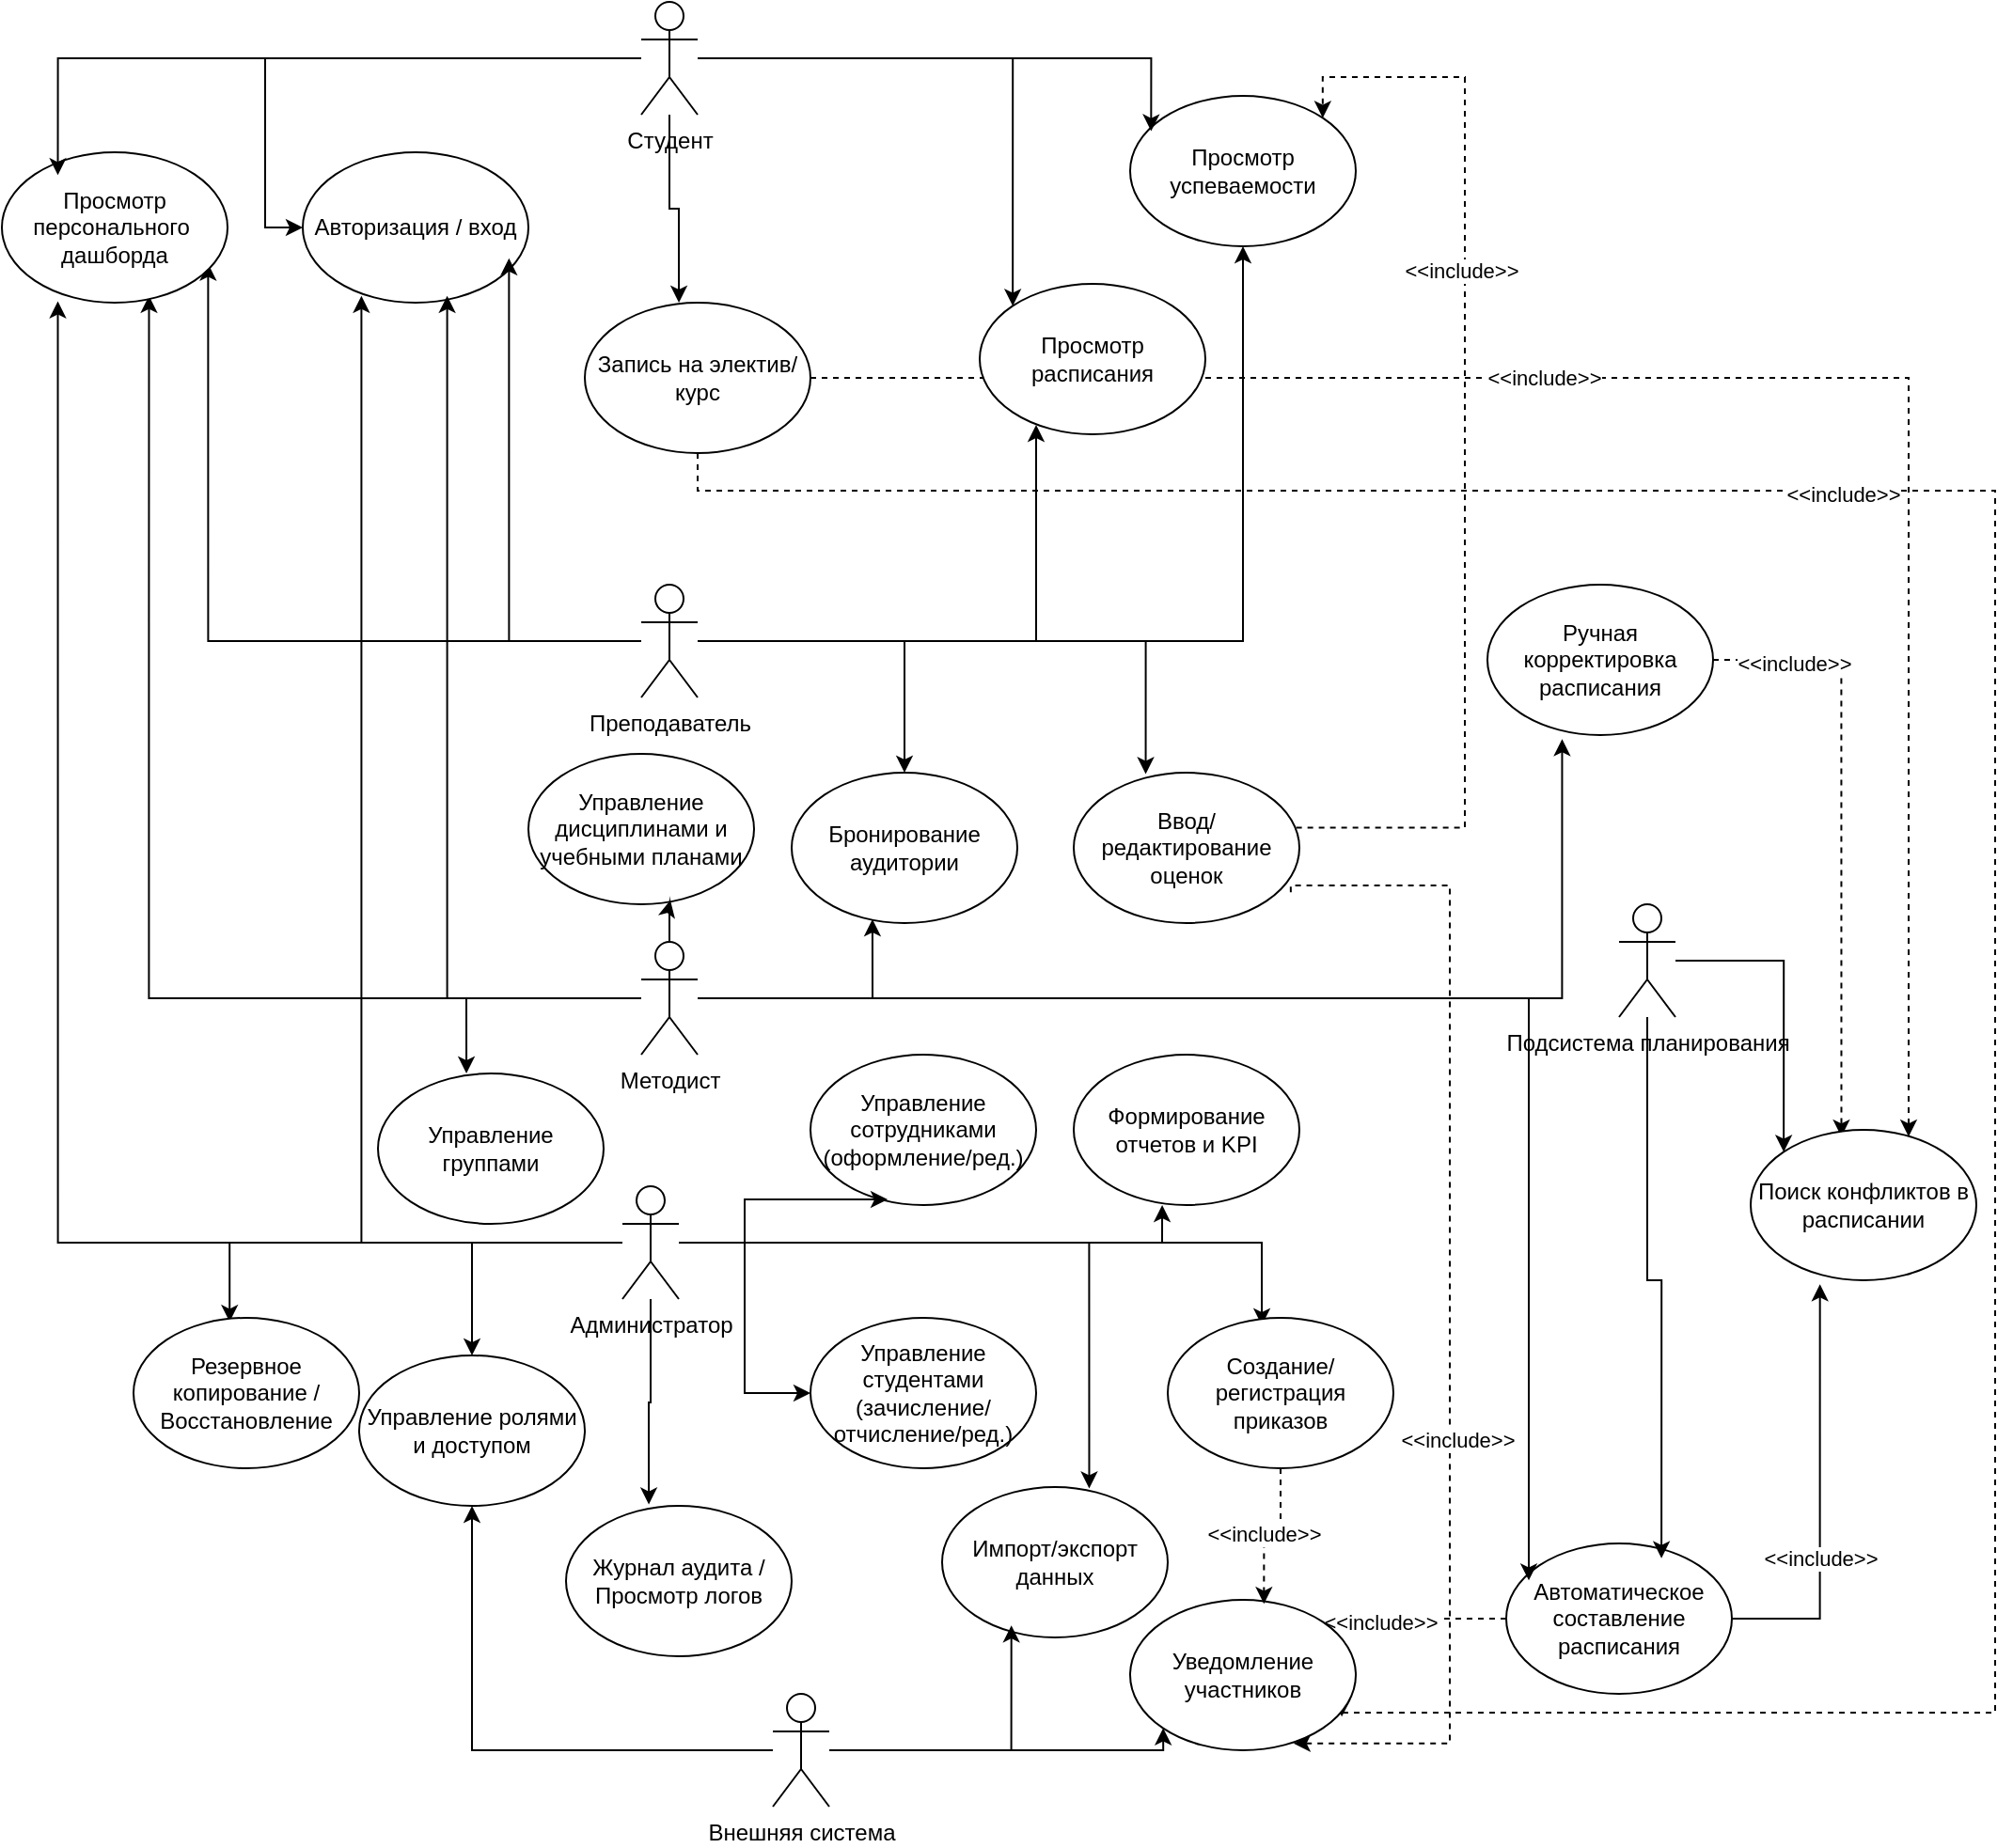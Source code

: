 <mxfile version="28.2.5">
  <diagram name="Страница — 1" id="anslVjtWo42_AeNKnI_F">
    <mxGraphModel dx="2796" dy="2295" grid="1" gridSize="10" guides="1" tooltips="1" connect="1" arrows="1" fold="1" page="1" pageScale="1" pageWidth="827" pageHeight="1169" math="0" shadow="0">
      <root>
        <mxCell id="0" />
        <mxCell id="1" parent="0" />
        <mxCell id="kUiguWs9lgzKMgI9lc4B-36" style="edgeStyle=orthogonalEdgeStyle;rounded=0;orthogonalLoop=1;jettySize=auto;html=1;entryX=0.914;entryY=0.741;entryDx=0;entryDy=0;entryPerimeter=0;" edge="1" parent="1" source="kUiguWs9lgzKMgI9lc4B-2" target="kUiguWs9lgzKMgI9lc4B-14">
          <mxGeometry relative="1" as="geometry" />
        </mxCell>
        <mxCell id="kUiguWs9lgzKMgI9lc4B-43" style="edgeStyle=orthogonalEdgeStyle;rounded=0;orthogonalLoop=1;jettySize=auto;html=1;entryX=0.319;entryY=0.009;entryDx=0;entryDy=0;entryPerimeter=0;" edge="1" parent="1" source="kUiguWs9lgzKMgI9lc4B-2" target="kUiguWs9lgzKMgI9lc4B-15">
          <mxGeometry relative="1" as="geometry">
            <Array as="points">
              <mxPoint x="258" y="-40" />
            </Array>
          </mxGeometry>
        </mxCell>
        <mxCell id="kUiguWs9lgzKMgI9lc4B-44" style="edgeStyle=orthogonalEdgeStyle;rounded=0;orthogonalLoop=1;jettySize=auto;html=1;" edge="1" parent="1" source="kUiguWs9lgzKMgI9lc4B-2" target="kUiguWs9lgzKMgI9lc4B-30">
          <mxGeometry relative="1" as="geometry" />
        </mxCell>
        <mxCell id="kUiguWs9lgzKMgI9lc4B-45" style="edgeStyle=orthogonalEdgeStyle;rounded=0;orthogonalLoop=1;jettySize=auto;html=1;entryX=0.5;entryY=0;entryDx=0;entryDy=0;" edge="1" parent="1" source="kUiguWs9lgzKMgI9lc4B-2" target="kUiguWs9lgzKMgI9lc4B-22">
          <mxGeometry relative="1" as="geometry" />
        </mxCell>
        <mxCell id="kUiguWs9lgzKMgI9lc4B-2" value="Преподаватель" style="shape=umlActor;verticalLabelPosition=bottom;verticalAlign=top;html=1;outlineConnect=0;" vertex="1" parent="1">
          <mxGeometry x="-10" y="-70" width="30" height="60" as="geometry" />
        </mxCell>
        <mxCell id="kUiguWs9lgzKMgI9lc4B-37" style="edgeStyle=orthogonalEdgeStyle;rounded=0;orthogonalLoop=1;jettySize=auto;html=1;entryX=0.652;entryY=0.955;entryDx=0;entryDy=0;entryPerimeter=0;" edge="1" parent="1" source="kUiguWs9lgzKMgI9lc4B-3" target="kUiguWs9lgzKMgI9lc4B-14">
          <mxGeometry relative="1" as="geometry">
            <mxPoint x="540" y="70" as="targetPoint" />
          </mxGeometry>
        </mxCell>
        <mxCell id="kUiguWs9lgzKMgI9lc4B-50" style="edgeStyle=orthogonalEdgeStyle;rounded=0;orthogonalLoop=1;jettySize=auto;html=1;entryX=0.358;entryY=0.975;entryDx=0;entryDy=0;entryPerimeter=0;" edge="1" parent="1" source="kUiguWs9lgzKMgI9lc4B-3" target="kUiguWs9lgzKMgI9lc4B-22">
          <mxGeometry relative="1" as="geometry" />
        </mxCell>
        <mxCell id="kUiguWs9lgzKMgI9lc4B-3" value="Методист" style="shape=umlActor;verticalLabelPosition=bottom;verticalAlign=top;html=1;outlineConnect=0;" vertex="1" parent="1">
          <mxGeometry x="-10" y="120" width="30" height="60" as="geometry" />
        </mxCell>
        <mxCell id="kUiguWs9lgzKMgI9lc4B-51" style="edgeStyle=orthogonalEdgeStyle;rounded=0;orthogonalLoop=1;jettySize=auto;html=1;entryX=0;entryY=0.5;entryDx=0;entryDy=0;" edge="1" parent="1" source="kUiguWs9lgzKMgI9lc4B-4" target="kUiguWs9lgzKMgI9lc4B-10">
          <mxGeometry relative="1" as="geometry" />
        </mxCell>
        <mxCell id="kUiguWs9lgzKMgI9lc4B-53" style="edgeStyle=orthogonalEdgeStyle;rounded=0;orthogonalLoop=1;jettySize=auto;html=1;entryX=0.417;entryY=0.05;entryDx=0;entryDy=0;entryPerimeter=0;" edge="1" parent="1" source="kUiguWs9lgzKMgI9lc4B-4" target="kUiguWs9lgzKMgI9lc4B-18">
          <mxGeometry relative="1" as="geometry" />
        </mxCell>
        <mxCell id="kUiguWs9lgzKMgI9lc4B-54" style="edgeStyle=orthogonalEdgeStyle;rounded=0;orthogonalLoop=1;jettySize=auto;html=1;entryX=0.392;entryY=1;entryDx=0;entryDy=0;entryPerimeter=0;" edge="1" parent="1" source="kUiguWs9lgzKMgI9lc4B-4" target="kUiguWs9lgzKMgI9lc4B-25">
          <mxGeometry relative="1" as="geometry" />
        </mxCell>
        <mxCell id="kUiguWs9lgzKMgI9lc4B-56" style="edgeStyle=orthogonalEdgeStyle;rounded=0;orthogonalLoop=1;jettySize=auto;html=1;entryX=0.426;entryY=0.027;entryDx=0;entryDy=0;entryPerimeter=0;" edge="1" parent="1" source="kUiguWs9lgzKMgI9lc4B-4" target="kUiguWs9lgzKMgI9lc4B-20">
          <mxGeometry relative="1" as="geometry" />
        </mxCell>
        <mxCell id="kUiguWs9lgzKMgI9lc4B-58" style="edgeStyle=orthogonalEdgeStyle;rounded=0;orthogonalLoop=1;jettySize=auto;html=1;entryX=0.652;entryY=0.009;entryDx=0;entryDy=0;entryPerimeter=0;" edge="1" parent="1" source="kUiguWs9lgzKMgI9lc4B-4" target="kUiguWs9lgzKMgI9lc4B-21">
          <mxGeometry relative="1" as="geometry" />
        </mxCell>
        <mxCell id="kUiguWs9lgzKMgI9lc4B-4" value="Администратор" style="shape=umlActor;verticalLabelPosition=bottom;verticalAlign=top;html=1;outlineConnect=0;" vertex="1" parent="1">
          <mxGeometry x="-20" y="250" width="30" height="60" as="geometry" />
        </mxCell>
        <mxCell id="kUiguWs9lgzKMgI9lc4B-5" value="Внешняя система" style="shape=umlActor;verticalLabelPosition=bottom;verticalAlign=top;html=1;outlineConnect=0;" vertex="1" parent="1">
          <mxGeometry x="60" y="520" width="30" height="60" as="geometry" />
        </mxCell>
        <mxCell id="kUiguWs9lgzKMgI9lc4B-31" style="edgeStyle=orthogonalEdgeStyle;rounded=0;orthogonalLoop=1;jettySize=auto;html=1;entryX=0;entryY=0.5;entryDx=0;entryDy=0;" edge="1" parent="1" source="kUiguWs9lgzKMgI9lc4B-6" target="kUiguWs9lgzKMgI9lc4B-13">
          <mxGeometry relative="1" as="geometry" />
        </mxCell>
        <mxCell id="kUiguWs9lgzKMgI9lc4B-39" style="edgeStyle=orthogonalEdgeStyle;rounded=0;orthogonalLoop=1;jettySize=auto;html=1;entryX=0;entryY=0;entryDx=0;entryDy=0;" edge="1" parent="1" source="kUiguWs9lgzKMgI9lc4B-6" target="kUiguWs9lgzKMgI9lc4B-12">
          <mxGeometry relative="1" as="geometry" />
        </mxCell>
        <mxCell id="kUiguWs9lgzKMgI9lc4B-6" value="Студент" style="shape=umlActor;verticalLabelPosition=bottom;verticalAlign=top;html=1;outlineConnect=0;" vertex="1" parent="1">
          <mxGeometry x="-10" y="-380" width="30" height="60" as="geometry" />
        </mxCell>
        <mxCell id="kUiguWs9lgzKMgI9lc4B-7" value="Подсистема планирования" style="shape=umlActor;verticalLabelPosition=bottom;verticalAlign=top;html=1;outlineConnect=0;" vertex="1" parent="1">
          <mxGeometry x="510" y="100" width="30" height="60" as="geometry" />
        </mxCell>
        <mxCell id="kUiguWs9lgzKMgI9lc4B-10" value="Управление студентами (зачисление/отчисление/ред.)" style="ellipse;whiteSpace=wrap;html=1;" vertex="1" parent="1">
          <mxGeometry x="80" y="320" width="120" height="80" as="geometry" />
        </mxCell>
        <mxCell id="kUiguWs9lgzKMgI9lc4B-73" style="edgeStyle=orthogonalEdgeStyle;rounded=0;orthogonalLoop=1;jettySize=auto;html=1;entryX=0.7;entryY=0.045;entryDx=0;entryDy=0;dashed=1;entryPerimeter=0;" edge="1" parent="1" source="kUiguWs9lgzKMgI9lc4B-11" target="kUiguWs9lgzKMgI9lc4B-26">
          <mxGeometry relative="1" as="geometry" />
        </mxCell>
        <mxCell id="kUiguWs9lgzKMgI9lc4B-74" value="&amp;lt;&amp;lt;include&amp;gt;&amp;gt;" style="edgeLabel;html=1;align=center;verticalAlign=middle;resizable=0;points=[];" vertex="1" connectable="0" parent="kUiguWs9lgzKMgI9lc4B-73">
          <mxGeometry x="-0.211" relative="1" as="geometry">
            <mxPoint as="offset" />
          </mxGeometry>
        </mxCell>
        <mxCell id="kUiguWs9lgzKMgI9lc4B-75" style="edgeStyle=orthogonalEdgeStyle;rounded=0;orthogonalLoop=1;jettySize=auto;html=1;entryX=0.938;entryY=0.777;entryDx=0;entryDy=0;dashed=1;entryPerimeter=0;" edge="1" parent="1" source="kUiguWs9lgzKMgI9lc4B-11" target="kUiguWs9lgzKMgI9lc4B-28">
          <mxGeometry relative="1" as="geometry">
            <Array as="points">
              <mxPoint x="20" y="-120" />
              <mxPoint x="710" y="-120" />
              <mxPoint x="710" y="530" />
              <mxPoint x="363" y="530" />
            </Array>
          </mxGeometry>
        </mxCell>
        <mxCell id="kUiguWs9lgzKMgI9lc4B-76" value="&amp;lt;&amp;lt;include&amp;gt;&amp;gt;" style="edgeLabel;html=1;align=center;verticalAlign=middle;resizable=0;points=[];" vertex="1" connectable="0" parent="kUiguWs9lgzKMgI9lc4B-75">
          <mxGeometry x="-0.264" y="-2" relative="1" as="geometry">
            <mxPoint as="offset" />
          </mxGeometry>
        </mxCell>
        <mxCell id="kUiguWs9lgzKMgI9lc4B-11" value="Запись на электив/курс" style="ellipse;whiteSpace=wrap;html=1;" vertex="1" parent="1">
          <mxGeometry x="-40" y="-220" width="120" height="80" as="geometry" />
        </mxCell>
        <mxCell id="kUiguWs9lgzKMgI9lc4B-12" value="Просмотр расписания" style="ellipse;whiteSpace=wrap;html=1;" vertex="1" parent="1">
          <mxGeometry x="170" y="-230" width="120" height="80" as="geometry" />
        </mxCell>
        <mxCell id="kUiguWs9lgzKMgI9lc4B-13" value="Авторизация / вход" style="ellipse;whiteSpace=wrap;html=1;" vertex="1" parent="1">
          <mxGeometry x="-190" y="-300" width="120" height="80" as="geometry" />
        </mxCell>
        <mxCell id="kUiguWs9lgzKMgI9lc4B-14" value="Просмотр персонального&amp;nbsp;&lt;div&gt;&lt;span style=&quot;background-color: transparent; color: light-dark(rgb(0, 0, 0), rgb(255, 255, 255));&quot;&gt;дашборда&lt;/span&gt;&lt;/div&gt;" style="ellipse;whiteSpace=wrap;html=1;" vertex="1" parent="1">
          <mxGeometry x="-350" y="-300" width="120" height="80" as="geometry" />
        </mxCell>
        <mxCell id="kUiguWs9lgzKMgI9lc4B-15" value="Ввод/редактирование оценок" style="ellipse;whiteSpace=wrap;html=1;" vertex="1" parent="1">
          <mxGeometry x="220" y="30" width="120" height="80" as="geometry" />
        </mxCell>
        <mxCell id="kUiguWs9lgzKMgI9lc4B-16" value="Управление группами" style="ellipse;whiteSpace=wrap;html=1;" vertex="1" parent="1">
          <mxGeometry x="-150" y="190" width="120" height="80" as="geometry" />
        </mxCell>
        <mxCell id="kUiguWs9lgzKMgI9lc4B-67" style="edgeStyle=orthogonalEdgeStyle;rounded=0;orthogonalLoop=1;jettySize=auto;html=1;entryX=0.402;entryY=0.045;entryDx=0;entryDy=0;dashed=1;entryPerimeter=0;" edge="1" parent="1" source="kUiguWs9lgzKMgI9lc4B-17" target="kUiguWs9lgzKMgI9lc4B-26">
          <mxGeometry relative="1" as="geometry" />
        </mxCell>
        <mxCell id="kUiguWs9lgzKMgI9lc4B-68" value="&amp;lt;&amp;lt;include&amp;gt;&amp;gt;" style="edgeLabel;html=1;align=center;verticalAlign=middle;resizable=0;points=[];" vertex="1" connectable="0" parent="kUiguWs9lgzKMgI9lc4B-67">
          <mxGeometry x="-0.735" y="-2" relative="1" as="geometry">
            <mxPoint as="offset" />
          </mxGeometry>
        </mxCell>
        <mxCell id="kUiguWs9lgzKMgI9lc4B-17" value="Ручная корректировка расписания" style="ellipse;whiteSpace=wrap;html=1;" vertex="1" parent="1">
          <mxGeometry x="440" y="-70" width="120" height="80" as="geometry" />
        </mxCell>
        <mxCell id="kUiguWs9lgzKMgI9lc4B-18" value="Создание/регистрация приказов" style="ellipse;whiteSpace=wrap;html=1;" vertex="1" parent="1">
          <mxGeometry x="270" y="320" width="120" height="80" as="geometry" />
        </mxCell>
        <mxCell id="kUiguWs9lgzKMgI9lc4B-19" value="Журнал аудита / Просмотр логов" style="ellipse;whiteSpace=wrap;html=1;" vertex="1" parent="1">
          <mxGeometry x="-50" y="420" width="120" height="80" as="geometry" />
        </mxCell>
        <mxCell id="kUiguWs9lgzKMgI9lc4B-20" value="Резервное копирование / Восстановление" style="ellipse;whiteSpace=wrap;html=1;" vertex="1" parent="1">
          <mxGeometry x="-280" y="320" width="120" height="80" as="geometry" />
        </mxCell>
        <mxCell id="kUiguWs9lgzKMgI9lc4B-21" value="Импорт/экспорт данных" style="ellipse;whiteSpace=wrap;html=1;" vertex="1" parent="1">
          <mxGeometry x="150" y="410" width="120" height="80" as="geometry" />
        </mxCell>
        <mxCell id="kUiguWs9lgzKMgI9lc4B-22" value="Бронирование аудитории" style="ellipse;whiteSpace=wrap;html=1;" vertex="1" parent="1">
          <mxGeometry x="70" y="30" width="120" height="80" as="geometry" />
        </mxCell>
        <mxCell id="kUiguWs9lgzKMgI9lc4B-65" style="edgeStyle=orthogonalEdgeStyle;rounded=0;orthogonalLoop=1;jettySize=auto;html=1;entryX=0.307;entryY=1.027;entryDx=0;entryDy=0;entryPerimeter=0;" edge="1" parent="1" source="kUiguWs9lgzKMgI9lc4B-23" target="kUiguWs9lgzKMgI9lc4B-26">
          <mxGeometry relative="1" as="geometry" />
        </mxCell>
        <mxCell id="kUiguWs9lgzKMgI9lc4B-66" value="&amp;lt;&amp;lt;include&amp;gt;&amp;gt;" style="edgeLabel;html=1;align=center;verticalAlign=middle;resizable=0;points=[];" vertex="1" connectable="0" parent="kUiguWs9lgzKMgI9lc4B-65">
          <mxGeometry x="-0.291" relative="1" as="geometry">
            <mxPoint as="offset" />
          </mxGeometry>
        </mxCell>
        <mxCell id="kUiguWs9lgzKMgI9lc4B-69" style="edgeStyle=orthogonalEdgeStyle;rounded=0;orthogonalLoop=1;jettySize=auto;html=1;entryX=1;entryY=0;entryDx=0;entryDy=0;dashed=1;" edge="1" parent="1" source="kUiguWs9lgzKMgI9lc4B-23" target="kUiguWs9lgzKMgI9lc4B-28">
          <mxGeometry relative="1" as="geometry" />
        </mxCell>
        <mxCell id="kUiguWs9lgzKMgI9lc4B-70" value="&amp;lt;&amp;lt;include&amp;gt;&amp;gt;" style="edgeLabel;html=1;align=center;verticalAlign=middle;resizable=0;points=[];" vertex="1" connectable="0" parent="kUiguWs9lgzKMgI9lc4B-69">
          <mxGeometry x="0.387" relative="1" as="geometry">
            <mxPoint as="offset" />
          </mxGeometry>
        </mxCell>
        <mxCell id="kUiguWs9lgzKMgI9lc4B-23" value="Автоматическое составление расписания" style="ellipse;whiteSpace=wrap;html=1;" vertex="1" parent="1">
          <mxGeometry x="450" y="440" width="120" height="80" as="geometry" />
        </mxCell>
        <mxCell id="kUiguWs9lgzKMgI9lc4B-24" value="Управление дисциплинами и учебными планами" style="ellipse;whiteSpace=wrap;html=1;" vertex="1" parent="1">
          <mxGeometry x="-70" y="20" width="120" height="80" as="geometry" />
        </mxCell>
        <mxCell id="kUiguWs9lgzKMgI9lc4B-25" value="Формирование отчетов и KPI" style="ellipse;whiteSpace=wrap;html=1;" vertex="1" parent="1">
          <mxGeometry x="220" y="180" width="120" height="80" as="geometry" />
        </mxCell>
        <mxCell id="kUiguWs9lgzKMgI9lc4B-26" value="Поиск конфликтов в расписании" style="ellipse;whiteSpace=wrap;html=1;" vertex="1" parent="1">
          <mxGeometry x="580" y="220" width="120" height="80" as="geometry" />
        </mxCell>
        <mxCell id="kUiguWs9lgzKMgI9lc4B-27" value="Управление ролями и доступом" style="ellipse;whiteSpace=wrap;html=1;" vertex="1" parent="1">
          <mxGeometry x="-160" y="340" width="120" height="80" as="geometry" />
        </mxCell>
        <mxCell id="kUiguWs9lgzKMgI9lc4B-28" value="Уведомление участников" style="ellipse;whiteSpace=wrap;html=1;" vertex="1" parent="1">
          <mxGeometry x="250" y="470" width="120" height="80" as="geometry" />
        </mxCell>
        <mxCell id="kUiguWs9lgzKMgI9lc4B-29" value="Управление сотрудниками&lt;div&gt;(оформление/ред.)&lt;/div&gt;" style="ellipse;whiteSpace=wrap;html=1;" vertex="1" parent="1">
          <mxGeometry x="80" y="180" width="120" height="80" as="geometry" />
        </mxCell>
        <mxCell id="kUiguWs9lgzKMgI9lc4B-30" value="Просмотр успеваемости" style="ellipse;whiteSpace=wrap;html=1;" vertex="1" parent="1">
          <mxGeometry x="250" y="-330" width="120" height="80" as="geometry" />
        </mxCell>
        <mxCell id="kUiguWs9lgzKMgI9lc4B-32" style="edgeStyle=orthogonalEdgeStyle;rounded=0;orthogonalLoop=1;jettySize=auto;html=1;entryX=0.914;entryY=0.705;entryDx=0;entryDy=0;entryPerimeter=0;" edge="1" parent="1" source="kUiguWs9lgzKMgI9lc4B-2" target="kUiguWs9lgzKMgI9lc4B-13">
          <mxGeometry relative="1" as="geometry" />
        </mxCell>
        <mxCell id="kUiguWs9lgzKMgI9lc4B-33" style="edgeStyle=orthogonalEdgeStyle;rounded=0;orthogonalLoop=1;jettySize=auto;html=1;entryX=0.64;entryY=0.955;entryDx=0;entryDy=0;entryPerimeter=0;" edge="1" parent="1" source="kUiguWs9lgzKMgI9lc4B-3" target="kUiguWs9lgzKMgI9lc4B-13">
          <mxGeometry relative="1" as="geometry" />
        </mxCell>
        <mxCell id="kUiguWs9lgzKMgI9lc4B-34" style="edgeStyle=orthogonalEdgeStyle;rounded=0;orthogonalLoop=1;jettySize=auto;html=1;entryX=0.26;entryY=0.955;entryDx=0;entryDy=0;entryPerimeter=0;" edge="1" parent="1" source="kUiguWs9lgzKMgI9lc4B-4" target="kUiguWs9lgzKMgI9lc4B-13">
          <mxGeometry relative="1" as="geometry" />
        </mxCell>
        <mxCell id="kUiguWs9lgzKMgI9lc4B-35" style="edgeStyle=orthogonalEdgeStyle;rounded=0;orthogonalLoop=1;jettySize=auto;html=1;entryX=0.248;entryY=0.152;entryDx=0;entryDy=0;entryPerimeter=0;" edge="1" parent="1" source="kUiguWs9lgzKMgI9lc4B-6" target="kUiguWs9lgzKMgI9lc4B-14">
          <mxGeometry relative="1" as="geometry" />
        </mxCell>
        <mxCell id="kUiguWs9lgzKMgI9lc4B-38" style="edgeStyle=orthogonalEdgeStyle;rounded=0;orthogonalLoop=1;jettySize=auto;html=1;entryX=0.248;entryY=0.991;entryDx=0;entryDy=0;entryPerimeter=0;" edge="1" parent="1" source="kUiguWs9lgzKMgI9lc4B-4" target="kUiguWs9lgzKMgI9lc4B-14">
          <mxGeometry relative="1" as="geometry" />
        </mxCell>
        <mxCell id="kUiguWs9lgzKMgI9lc4B-40" style="edgeStyle=orthogonalEdgeStyle;rounded=0;orthogonalLoop=1;jettySize=auto;html=1;entryX=0.417;entryY=0;entryDx=0;entryDy=0;entryPerimeter=0;" edge="1" parent="1" source="kUiguWs9lgzKMgI9lc4B-6" target="kUiguWs9lgzKMgI9lc4B-11">
          <mxGeometry relative="1" as="geometry" />
        </mxCell>
        <mxCell id="kUiguWs9lgzKMgI9lc4B-41" style="edgeStyle=orthogonalEdgeStyle;rounded=0;orthogonalLoop=1;jettySize=auto;html=1;entryX=0.093;entryY=0.235;entryDx=0;entryDy=0;entryPerimeter=0;" edge="1" parent="1" source="kUiguWs9lgzKMgI9lc4B-6" target="kUiguWs9lgzKMgI9lc4B-30">
          <mxGeometry relative="1" as="geometry">
            <Array as="points">
              <mxPoint x="261" y="-350" />
            </Array>
          </mxGeometry>
        </mxCell>
        <mxCell id="kUiguWs9lgzKMgI9lc4B-42" style="edgeStyle=orthogonalEdgeStyle;rounded=0;orthogonalLoop=1;jettySize=auto;html=1;entryX=0.25;entryY=0.938;entryDx=0;entryDy=0;entryPerimeter=0;" edge="1" parent="1" source="kUiguWs9lgzKMgI9lc4B-2" target="kUiguWs9lgzKMgI9lc4B-12">
          <mxGeometry relative="1" as="geometry" />
        </mxCell>
        <mxCell id="kUiguWs9lgzKMgI9lc4B-46" style="edgeStyle=orthogonalEdgeStyle;rounded=0;orthogonalLoop=1;jettySize=auto;html=1;entryX=0.1;entryY=0.246;entryDx=0;entryDy=0;entryPerimeter=0;" edge="1" parent="1" source="kUiguWs9lgzKMgI9lc4B-3" target="kUiguWs9lgzKMgI9lc4B-23">
          <mxGeometry relative="1" as="geometry" />
        </mxCell>
        <mxCell id="kUiguWs9lgzKMgI9lc4B-47" style="edgeStyle=orthogonalEdgeStyle;rounded=0;orthogonalLoop=1;jettySize=auto;html=1;entryX=0.331;entryY=1.027;entryDx=0;entryDy=0;entryPerimeter=0;" edge="1" parent="1" source="kUiguWs9lgzKMgI9lc4B-3" target="kUiguWs9lgzKMgI9lc4B-17">
          <mxGeometry relative="1" as="geometry" />
        </mxCell>
        <mxCell id="kUiguWs9lgzKMgI9lc4B-48" style="edgeStyle=orthogonalEdgeStyle;rounded=0;orthogonalLoop=1;jettySize=auto;html=1;entryX=0.392;entryY=0;entryDx=0;entryDy=0;entryPerimeter=0;" edge="1" parent="1" source="kUiguWs9lgzKMgI9lc4B-3" target="kUiguWs9lgzKMgI9lc4B-16">
          <mxGeometry relative="1" as="geometry" />
        </mxCell>
        <mxCell id="kUiguWs9lgzKMgI9lc4B-49" style="edgeStyle=orthogonalEdgeStyle;rounded=0;orthogonalLoop=1;jettySize=auto;html=1;entryX=0.629;entryY=0.973;entryDx=0;entryDy=0;entryPerimeter=0;" edge="1" parent="1" source="kUiguWs9lgzKMgI9lc4B-3" target="kUiguWs9lgzKMgI9lc4B-24">
          <mxGeometry relative="1" as="geometry" />
        </mxCell>
        <mxCell id="kUiguWs9lgzKMgI9lc4B-52" style="edgeStyle=orthogonalEdgeStyle;rounded=0;orthogonalLoop=1;jettySize=auto;html=1;entryX=0.342;entryY=0.963;entryDx=0;entryDy=0;entryPerimeter=0;" edge="1" parent="1" source="kUiguWs9lgzKMgI9lc4B-4" target="kUiguWs9lgzKMgI9lc4B-29">
          <mxGeometry relative="1" as="geometry" />
        </mxCell>
        <mxCell id="kUiguWs9lgzKMgI9lc4B-55" style="edgeStyle=orthogonalEdgeStyle;rounded=0;orthogonalLoop=1;jettySize=auto;html=1;entryX=0.5;entryY=0;entryDx=0;entryDy=0;" edge="1" parent="1" source="kUiguWs9lgzKMgI9lc4B-4" target="kUiguWs9lgzKMgI9lc4B-27">
          <mxGeometry relative="1" as="geometry" />
        </mxCell>
        <mxCell id="kUiguWs9lgzKMgI9lc4B-57" style="edgeStyle=orthogonalEdgeStyle;rounded=0;orthogonalLoop=1;jettySize=auto;html=1;entryX=0.367;entryY=-0.009;entryDx=0;entryDy=0;entryPerimeter=0;" edge="1" parent="1" source="kUiguWs9lgzKMgI9lc4B-4" target="kUiguWs9lgzKMgI9lc4B-19">
          <mxGeometry relative="1" as="geometry" />
        </mxCell>
        <mxCell id="kUiguWs9lgzKMgI9lc4B-59" style="edgeStyle=orthogonalEdgeStyle;rounded=0;orthogonalLoop=1;jettySize=auto;html=1;entryX=0.307;entryY=0.92;entryDx=0;entryDy=0;entryPerimeter=0;" edge="1" parent="1" source="kUiguWs9lgzKMgI9lc4B-5" target="kUiguWs9lgzKMgI9lc4B-21">
          <mxGeometry relative="1" as="geometry" />
        </mxCell>
        <mxCell id="kUiguWs9lgzKMgI9lc4B-60" style="edgeStyle=orthogonalEdgeStyle;rounded=0;orthogonalLoop=1;jettySize=auto;html=1;entryX=0;entryY=1;entryDx=0;entryDy=0;" edge="1" parent="1" source="kUiguWs9lgzKMgI9lc4B-5" target="kUiguWs9lgzKMgI9lc4B-28">
          <mxGeometry relative="1" as="geometry">
            <Array as="points">
              <mxPoint x="268" y="550" />
            </Array>
          </mxGeometry>
        </mxCell>
        <mxCell id="kUiguWs9lgzKMgI9lc4B-61" style="edgeStyle=orthogonalEdgeStyle;rounded=0;orthogonalLoop=1;jettySize=auto;html=1;entryX=0.5;entryY=1;entryDx=0;entryDy=0;" edge="1" parent="1" source="kUiguWs9lgzKMgI9lc4B-5" target="kUiguWs9lgzKMgI9lc4B-27">
          <mxGeometry relative="1" as="geometry" />
        </mxCell>
        <mxCell id="kUiguWs9lgzKMgI9lc4B-63" style="edgeStyle=orthogonalEdgeStyle;rounded=0;orthogonalLoop=1;jettySize=auto;html=1;entryX=0.688;entryY=0.098;entryDx=0;entryDy=0;entryPerimeter=0;" edge="1" parent="1" source="kUiguWs9lgzKMgI9lc4B-7" target="kUiguWs9lgzKMgI9lc4B-23">
          <mxGeometry relative="1" as="geometry" />
        </mxCell>
        <mxCell id="kUiguWs9lgzKMgI9lc4B-64" style="edgeStyle=orthogonalEdgeStyle;rounded=0;orthogonalLoop=1;jettySize=auto;html=1;entryX=0;entryY=0;entryDx=0;entryDy=0;" edge="1" parent="1" source="kUiguWs9lgzKMgI9lc4B-7" target="kUiguWs9lgzKMgI9lc4B-26">
          <mxGeometry relative="1" as="geometry" />
        </mxCell>
        <mxCell id="kUiguWs9lgzKMgI9lc4B-71" style="edgeStyle=orthogonalEdgeStyle;rounded=0;orthogonalLoop=1;jettySize=auto;html=1;entryX=0.593;entryY=0.027;entryDx=0;entryDy=0;entryPerimeter=0;dashed=1;" edge="1" parent="1" source="kUiguWs9lgzKMgI9lc4B-18" target="kUiguWs9lgzKMgI9lc4B-28">
          <mxGeometry relative="1" as="geometry" />
        </mxCell>
        <mxCell id="kUiguWs9lgzKMgI9lc4B-72" value="&amp;lt;&amp;lt;include&amp;gt;&amp;gt;" style="edgeLabel;html=1;align=center;verticalAlign=middle;resizable=0;points=[];" vertex="1" connectable="0" parent="kUiguWs9lgzKMgI9lc4B-71">
          <mxGeometry x="0.088" relative="1" as="geometry">
            <mxPoint as="offset" />
          </mxGeometry>
        </mxCell>
        <mxCell id="kUiguWs9lgzKMgI9lc4B-77" style="edgeStyle=orthogonalEdgeStyle;rounded=0;orthogonalLoop=1;jettySize=auto;html=1;entryX=0.724;entryY=0.955;entryDx=0;entryDy=0;entryPerimeter=0;dashed=1;exitX=0.962;exitY=0.795;exitDx=0;exitDy=0;exitPerimeter=0;" edge="1" parent="1" source="kUiguWs9lgzKMgI9lc4B-15" target="kUiguWs9lgzKMgI9lc4B-28">
          <mxGeometry relative="1" as="geometry">
            <Array as="points">
              <mxPoint x="335" y="90" />
              <mxPoint x="420" y="90" />
              <mxPoint x="420" y="546" />
            </Array>
          </mxGeometry>
        </mxCell>
        <mxCell id="kUiguWs9lgzKMgI9lc4B-78" value="&amp;lt;&amp;lt;include&amp;gt;&amp;gt;" style="edgeLabel;html=1;align=center;verticalAlign=middle;resizable=0;points=[];" vertex="1" connectable="0" parent="kUiguWs9lgzKMgI9lc4B-77">
          <mxGeometry x="0.22" y="4" relative="1" as="geometry">
            <mxPoint as="offset" />
          </mxGeometry>
        </mxCell>
        <mxCell id="kUiguWs9lgzKMgI9lc4B-79" style="edgeStyle=orthogonalEdgeStyle;rounded=0;orthogonalLoop=1;jettySize=auto;html=1;entryX=1;entryY=0;entryDx=0;entryDy=0;dashed=1;exitX=0.986;exitY=0.366;exitDx=0;exitDy=0;exitPerimeter=0;" edge="1" parent="1" source="kUiguWs9lgzKMgI9lc4B-15" target="kUiguWs9lgzKMgI9lc4B-30">
          <mxGeometry relative="1" as="geometry">
            <Array as="points">
              <mxPoint x="428" y="-340" />
              <mxPoint x="352" y="-340" />
            </Array>
          </mxGeometry>
        </mxCell>
        <mxCell id="kUiguWs9lgzKMgI9lc4B-80" value="&amp;lt;&amp;lt;include&amp;gt;&amp;gt;" style="edgeLabel;html=1;align=center;verticalAlign=middle;resizable=0;points=[];" vertex="1" connectable="0" parent="kUiguWs9lgzKMgI9lc4B-79">
          <mxGeometry x="0.318" y="2" relative="1" as="geometry">
            <mxPoint as="offset" />
          </mxGeometry>
        </mxCell>
      </root>
    </mxGraphModel>
  </diagram>
</mxfile>

